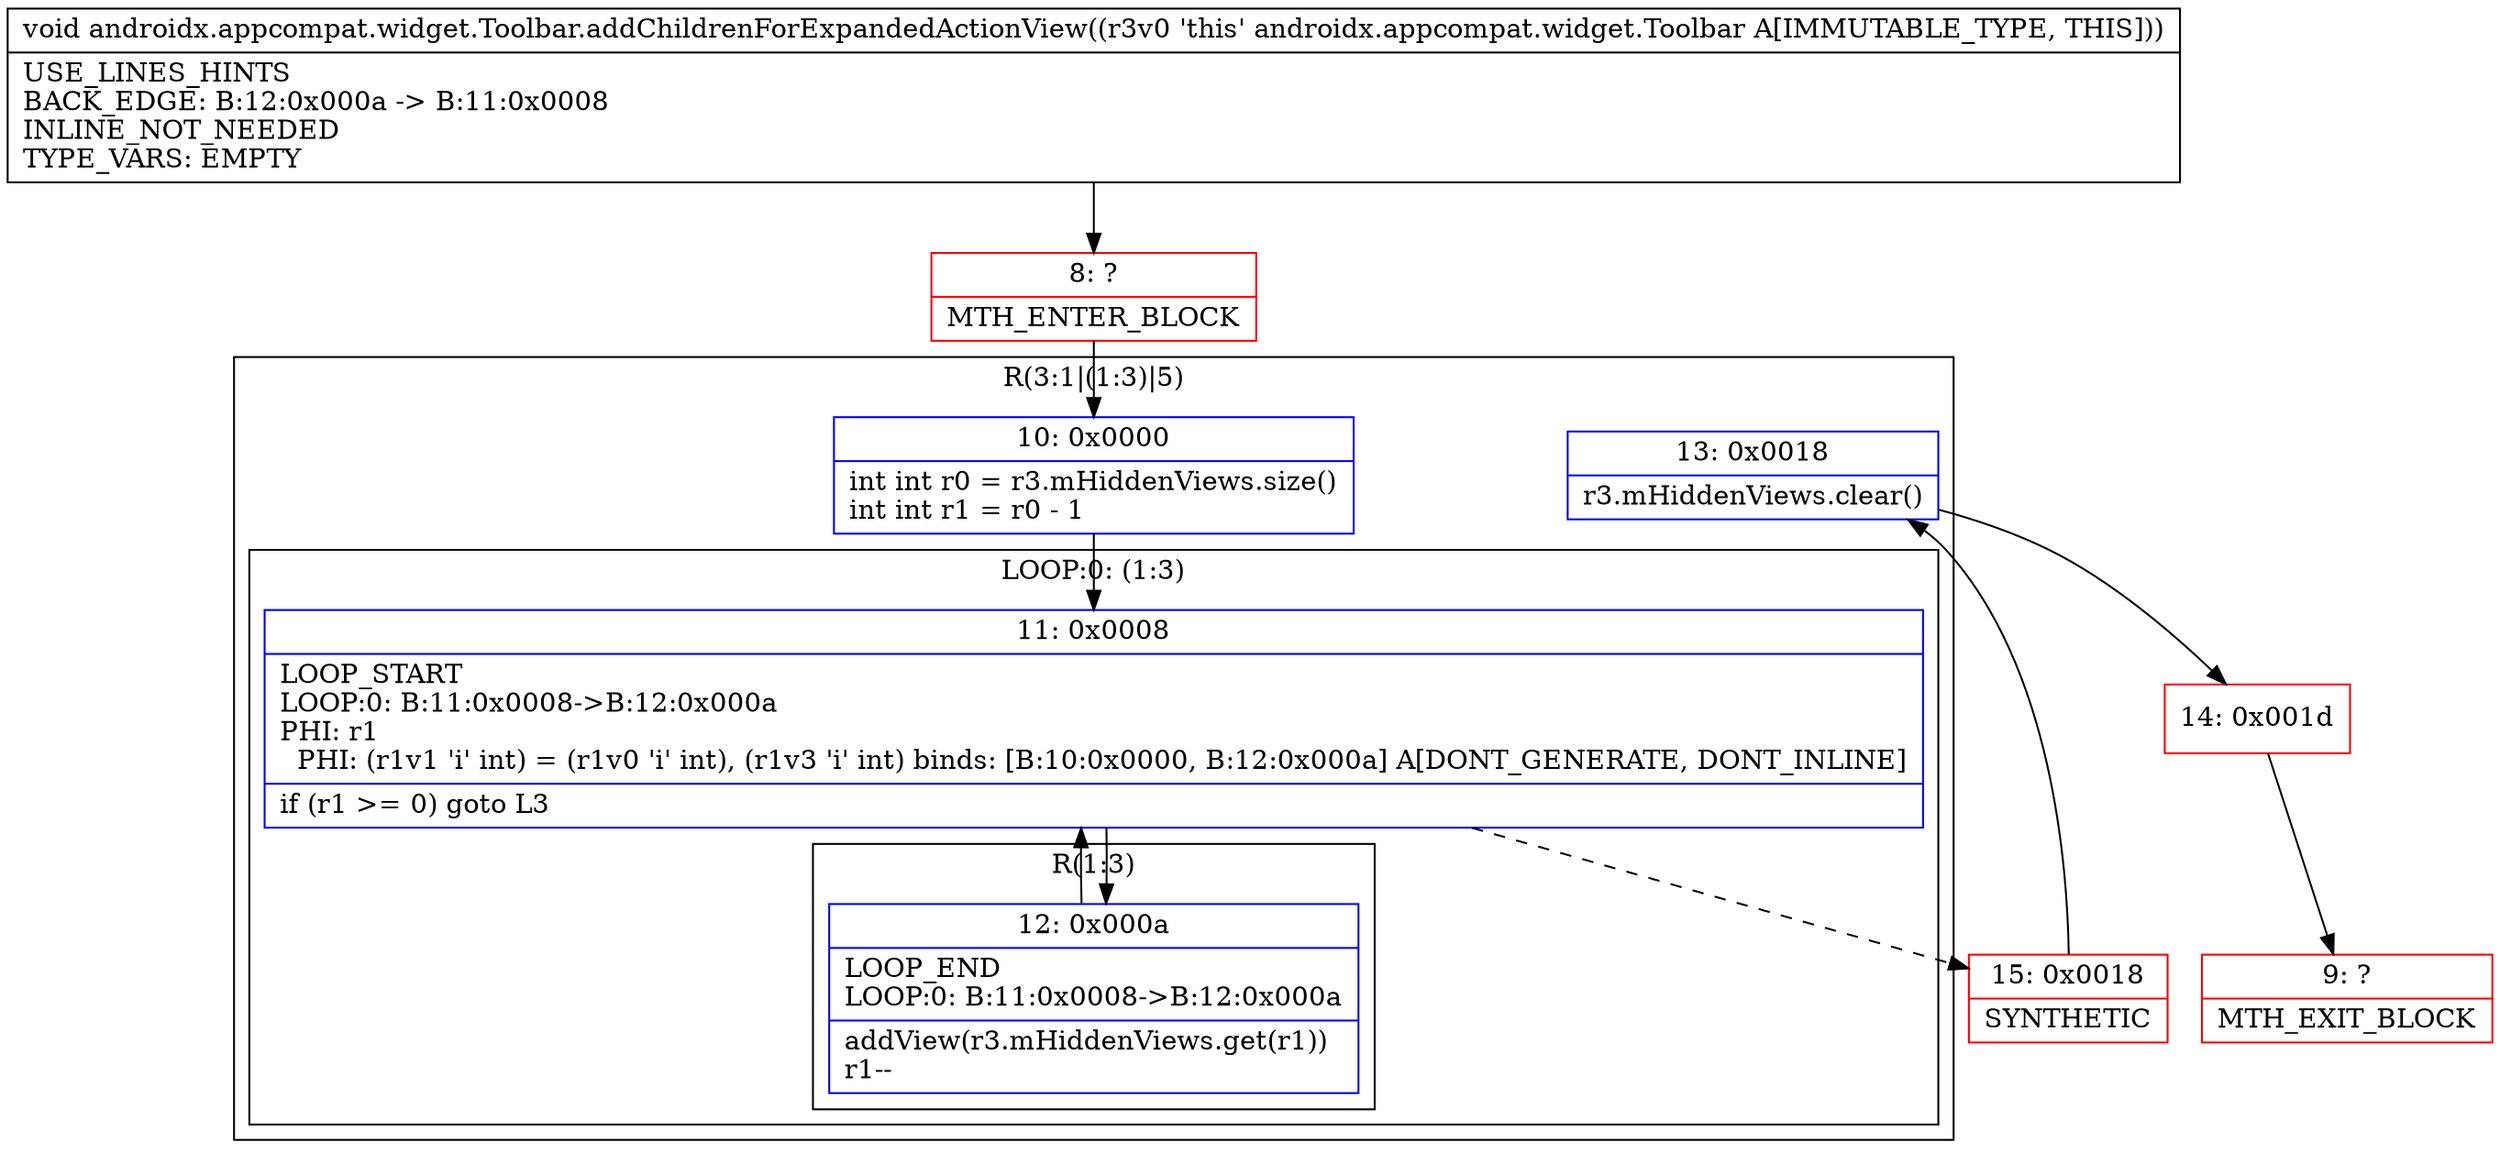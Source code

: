 digraph "CFG forandroidx.appcompat.widget.Toolbar.addChildrenForExpandedActionView()V" {
subgraph cluster_Region_1238825458 {
label = "R(3:1|(1:3)|5)";
node [shape=record,color=blue];
Node_10 [shape=record,label="{10\:\ 0x0000|int int r0 = r3.mHiddenViews.size()\lint int r1 = r0 \- 1\l}"];
subgraph cluster_LoopRegion_1695266121 {
label = "LOOP:0: (1:3)";
node [shape=record,color=blue];
Node_11 [shape=record,label="{11\:\ 0x0008|LOOP_START\lLOOP:0: B:11:0x0008\-\>B:12:0x000a\lPHI: r1 \l  PHI: (r1v1 'i' int) = (r1v0 'i' int), (r1v3 'i' int) binds: [B:10:0x0000, B:12:0x000a] A[DONT_GENERATE, DONT_INLINE]\l|if (r1 \>= 0) goto L3\l}"];
subgraph cluster_Region_191328850 {
label = "R(1:3)";
node [shape=record,color=blue];
Node_12 [shape=record,label="{12\:\ 0x000a|LOOP_END\lLOOP:0: B:11:0x0008\-\>B:12:0x000a\l|addView(r3.mHiddenViews.get(r1))\lr1\-\-\l}"];
}
}
Node_13 [shape=record,label="{13\:\ 0x0018|r3.mHiddenViews.clear()\l}"];
}
Node_8 [shape=record,color=red,label="{8\:\ ?|MTH_ENTER_BLOCK\l}"];
Node_15 [shape=record,color=red,label="{15\:\ 0x0018|SYNTHETIC\l}"];
Node_14 [shape=record,color=red,label="{14\:\ 0x001d}"];
Node_9 [shape=record,color=red,label="{9\:\ ?|MTH_EXIT_BLOCK\l}"];
MethodNode[shape=record,label="{void androidx.appcompat.widget.Toolbar.addChildrenForExpandedActionView((r3v0 'this' androidx.appcompat.widget.Toolbar A[IMMUTABLE_TYPE, THIS]))  | USE_LINES_HINTS\lBACK_EDGE: B:12:0x000a \-\> B:11:0x0008\lINLINE_NOT_NEEDED\lTYPE_VARS: EMPTY\l}"];
MethodNode -> Node_8;Node_10 -> Node_11;
Node_11 -> Node_12;
Node_11 -> Node_15[style=dashed];
Node_12 -> Node_11;
Node_13 -> Node_14;
Node_8 -> Node_10;
Node_15 -> Node_13;
Node_14 -> Node_9;
}

